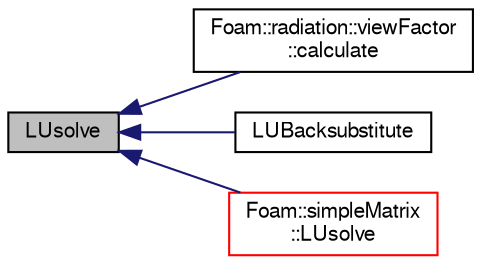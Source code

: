 digraph "LUsolve"
{
  bgcolor="transparent";
  edge [fontname="FreeSans",fontsize="10",labelfontname="FreeSans",labelfontsize="10"];
  node [fontname="FreeSans",fontsize="10",shape=record];
  rankdir="LR";
  Node110917 [label="LUsolve",height=0.2,width=0.4,color="black", fillcolor="grey75", style="filled", fontcolor="black"];
  Node110917 -> Node110918 [dir="back",color="midnightblue",fontsize="10",style="solid",fontname="FreeSans"];
  Node110918 [label="Foam::radiation::viewFactor\l::calculate",height=0.2,width=0.4,color="black",URL="$a30046.html#afe1d8348c24e6589bc7c0b3f689316a7",tooltip="Solve system of equation(s) "];
  Node110917 -> Node110919 [dir="back",color="midnightblue",fontsize="10",style="solid",fontname="FreeSans"];
  Node110919 [label="LUBacksubstitute",height=0.2,width=0.4,color="black",URL="$a21124.html#aeb35fc3a3480ded0f564d2110c7f3f07",tooltip="LU back-substitution with given source, returning the solution. "];
  Node110917 -> Node110920 [dir="back",color="midnightblue",fontsize="10",style="solid",fontname="FreeSans"];
  Node110920 [label="Foam::simpleMatrix\l::LUsolve",height=0.2,width=0.4,color="red",URL="$a27074.html#af0ef730dc0afff3dd70215c280fefc38",tooltip="Solve the matrix using LU decomposition with pivoting. "];
}
